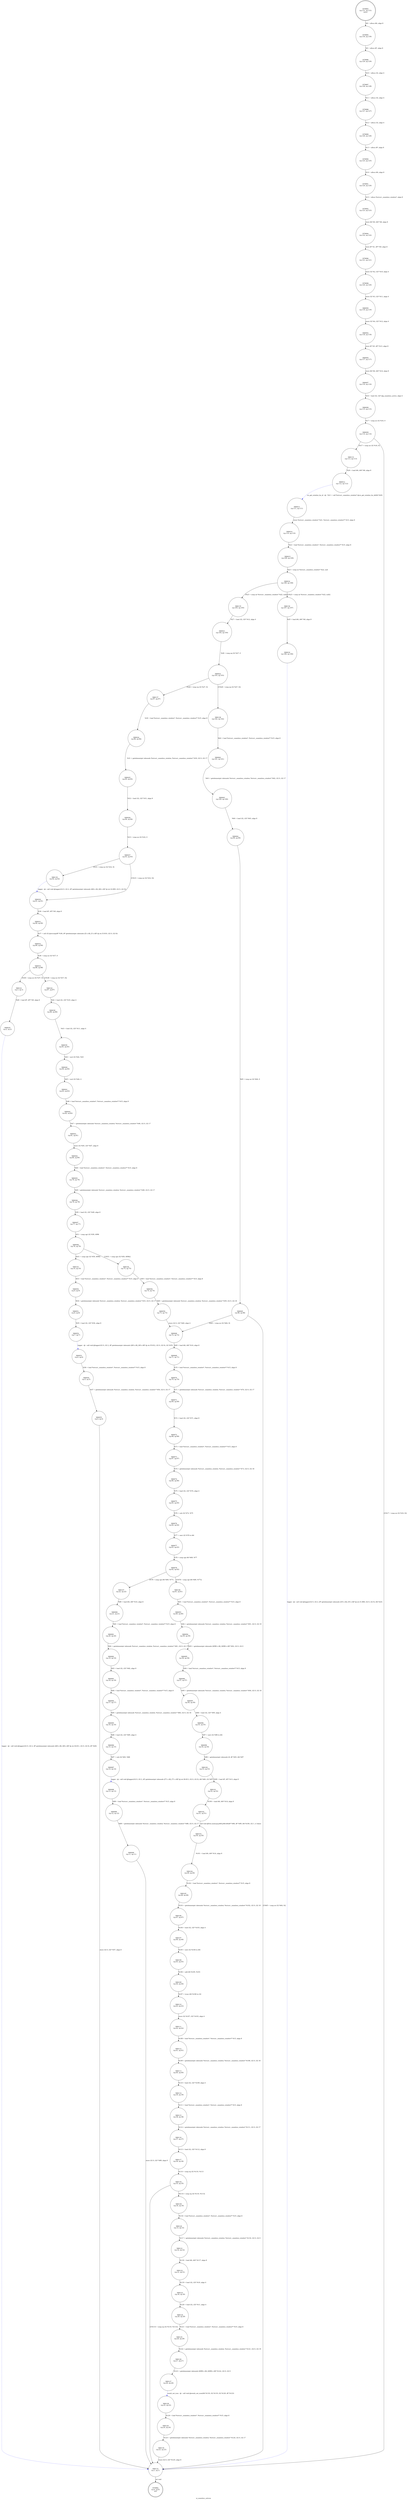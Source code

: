 digraph ui_seamless_seticon {
label="ui_seamless_seticon"
79982 [label="N79982\n(rp:0, ep:0)\nexit", shape="doublecircle"]
79983 [label="N79983\n(rp:131, ep:131)\nentry", shape="doublecircle"]
79983 -> 79985 [label="%8 = alloca i64, align 8"]
79985 [label="N79985\n(rp:130, ep:130)", shape="circle"]
79985 -> 79986 [label="%9 = alloca i8*, align 8"]
79986 [label="N79986\n(rp:129, ep:129)", shape="circle"]
79986 -> 79987 [label="%10 = alloca i32, align 4"]
79987 [label="N79987\n(rp:128, ep:128)", shape="circle"]
79987 -> 79988 [label="%11 = alloca i32, align 4"]
79988 [label="N79988\n(rp:127, ep:127)", shape="circle"]
79988 -> 79989 [label="%12 = alloca i32, align 4"]
79989 [label="N79989\n(rp:126, ep:126)", shape="circle"]
79989 -> 79990 [label="%13 = alloca i8*, align 8"]
79990 [label="N79990\n(rp:125, ep:125)", shape="circle"]
79990 -> 79991 [label="%14 = alloca i64, align 8"]
79991 [label="N79991\n(rp:124, ep:124)", shape="circle"]
79991 -> 79992 [label="%15 = alloca %struct._seamless_window*, align 8"]
79992 [label="N79992\n(rp:123, ep:123)", shape="circle"]
79992 -> 79994 [label="store i64 %0, i64* %8, align 8"]
79994 [label="N79994\n(rp:122, ep:122)", shape="circle"]
79994 -> 79996 [label="store i8* %1, i8** %9, align 8"]
79996 [label="N79996\n(rp:121, ep:121)", shape="circle"]
79996 -> 79998 [label="store i32 %2, i32* %10, align 4"]
79998 [label="N79998\n(rp:120, ep:120)", shape="circle"]
79998 -> 80000 [label="store i32 %3, i32* %11, align 4"]
80000 [label="N80000\n(rp:119, ep:119)", shape="circle"]
80000 -> 80002 [label="store i32 %4, i32* %12, align 4"]
80002 [label="N80002\n(rp:118, ep:118)", shape="circle"]
80002 -> 80004 [label="store i8* %5, i8** %13, align 8"]
80004 [label="N80004\n(rp:117, ep:117)", shape="circle"]
80004 -> 80007 [label="store i64 %6, i64* %14, align 8"]
80007 [label="N80007\n(rp:116, ep:116)", shape="circle"]
80007 -> 80008 [label="%16 = load i32, i32* @g_seamless_active, align 4"]
80008 [label="N80008\n(rp:115, ep:115)", shape="circle"]
80008 -> 80009 [label="%17 = icmp ne i32 %16, 0"]
80009 [label="N80009\n(rp:114, ep:114)", shape="circle"]
80009 -> 80133 [label="[%17 = icmp ne i32 %16, 0]"]
80009 -> 80132 [label="[!(%17 = icmp ne i32 %16, 0)]"]
80012 [label="N80012\n(rp:112, ep:112)", shape="circle"]
80012 -> 80013 [label="sw_get_window_by_id --@-- %21 = call %struct._seamless_window* @sw_get_window_by_id(i64 %20)", style="dashed", color="blue"]
80013 [label="N80013\n(rp:111, ep:111)", shape="circle"]
80013 -> 80014 [label="store %struct._seamless_window* %21, %struct._seamless_window** %15, align 8"]
80014 [label="N80014\n(rp:110, ep:110)", shape="circle"]
80014 -> 80015 [label="%22 = load %struct._seamless_window*, %struct._seamless_window** %15, align 8"]
80015 [label="N80015\n(rp:109, ep:109)", shape="circle"]
80015 -> 80016 [label="%23 = icmp ne %struct._seamless_window* %22, null"]
80016 [label="N80016\n(rp:108, ep:108)", shape="circle"]
80016 -> 80135 [label="[%23 = icmp ne %struct._seamless_window* %22, null]"]
80016 -> 80136 [label="[!(%23 = icmp ne %struct._seamless_window* %22, null)]"]
80018 [label="N80018\n(rp:106, ep:106)", shape="circle"]
80018 -> 80132 [label="logger --@-- call void @logger(i32 0, i32 2, i8* getelementptr inbounds ([55 x i8], [55 x i8]* @.str.31.808, i32 0, i32 0), i64 %25)", style="dashed", color="blue"]
80021 [label="N80021\n(rp:104, ep:104)", shape="circle"]
80021 -> 80022 [label="%28 = icmp eq i32 %27, 0"]
80022 [label="N80022\n(rp:103, ep:103)", shape="circle"]
80022 -> 80137 [label="[%28 = icmp eq i32 %27, 0]"]
80022 -> 80138 [label="[!(%28 = icmp eq i32 %27, 0)]"]
80024 [label="N80024\n(rp:96, ep:96)", shape="circle"]
80024 -> 80025 [label="%31 = getelementptr inbounds %struct._seamless_window, %struct._seamless_window* %30, i32 0, i32 17"]
80025 [label="N80025\n(rp:95, ep:95)", shape="circle"]
80025 -> 80026 [label="%32 = load i32, i32* %31, align 8"]
80026 [label="N80026\n(rp:94, ep:94)", shape="circle"]
80026 -> 80027 [label="%33 = icmp ne i32 %32, 0"]
80027 [label="N80027\n(rp:93, ep:93)", shape="circle"]
80027 -> 80139 [label="[%33 = icmp ne i32 %32, 0]"]
80027 -> 80030 [label="[!(%33 = icmp ne i32 %32, 0)]"]
80030 [label="N80030\n(rp:91, ep:91)", shape="circle"]
80030 -> 80031 [label="%36 = load i8*, i8** %9, align 8"]
80031 [label="N80031\n(rp:90, ep:90)", shape="circle"]
80031 -> 80032 [label="%37 = call i32 @strcmp(i8* %36, i8* getelementptr inbounds ([5 x i8], [5 x i8]* @.str.33.810, i32 0, i32 0))"]
80032 [label="N80032\n(rp:89, ep:89)", shape="circle"]
80032 -> 80033 [label="%38 = icmp ne i32 %37, 0"]
80033 [label="N80033\n(rp:88, ep:88)", shape="circle"]
80033 -> 80141 [label="[%38 = icmp ne i32 %37, 0]"]
80033 -> 80142 [label="[!(%38 = icmp ne i32 %37, 0)]"]
80035 [label="N80035\n(rp:2, ep:2)", shape="circle"]
80035 -> 80132 [label="logger --@-- call void @logger(i32 0, i32 2, i8* getelementptr inbounds ([48 x i8], [48 x i8]* @.str.34.811, i32 0, i32 0), i8* %40)", style="dashed", color="blue"]
80038 [label="N80038\n(rp:86, ep:86)", shape="circle"]
80038 -> 80039 [label="%43 = load i32, i32* %11, align 4"]
80039 [label="N80039\n(rp:85, ep:85)", shape="circle"]
80039 -> 80040 [label="%44 = mul i32 %42, %43"]
80040 [label="N80040\n(rp:84, ep:84)", shape="circle"]
80040 -> 80041 [label="%45 = mul i32 %44, 4"]
80041 [label="N80041\n(rp:83, ep:83)", shape="circle"]
80041 -> 80042 [label="%46 = load %struct._seamless_window*, %struct._seamless_window** %15, align 8"]
80042 [label="N80042\n(rp:82, ep:82)", shape="circle"]
80042 -> 80043 [label="%47 = getelementptr inbounds %struct._seamless_window, %struct._seamless_window* %46, i32 0, i32 17"]
80043 [label="N80043\n(rp:81, ep:81)", shape="circle"]
80043 -> 80044 [label="store i32 %45, i32* %47, align 8"]
80044 [label="N80044\n(rp:80, ep:80)", shape="circle"]
80044 -> 80045 [label="%48 = load %struct._seamless_window*, %struct._seamless_window** %15, align 8"]
80045 [label="N80045\n(rp:79, ep:79)", shape="circle"]
80045 -> 80046 [label="%49 = getelementptr inbounds %struct._seamless_window, %struct._seamless_window* %48, i32 0, i32 17"]
80046 [label="N80046\n(rp:78, ep:78)", shape="circle"]
80046 -> 80047 [label="%50 = load i32, i32* %49, align 8"]
80047 [label="N80047\n(rp:77, ep:77)", shape="circle"]
80047 -> 80048 [label="%51 = icmp ugt i32 %50, 4096"]
80048 [label="N80048\n(rp:76, ep:76)", shape="circle"]
80048 -> 80143 [label="[%51 = icmp ugt i32 %50, 4096]"]
80048 -> 80144 [label="[!(%51 = icmp ugt i32 %50, 4096)]"]
80050 [label="N80050\n(rp:9, ep:9)", shape="circle"]
80050 -> 80051 [label="%54 = getelementptr inbounds %struct._seamless_window, %struct._seamless_window* %53, i32 0, i32 17"]
80051 [label="N80051\n(rp:8, ep:8)", shape="circle"]
80051 -> 80052 [label="%55 = load i32, i32* %54, align 8"]
80052 [label="N80052\n(rp:7, ep:7)", shape="circle"]
80052 -> 80053 [label="logger --@-- call void @logger(i32 0, i32 2, i8* getelementptr inbounds ([49 x i8], [49 x i8]* @.str.35.812, i32 0, i32 0), i32 %55)", style="dashed", color="blue"]
80053 [label="N80053\n(rp:6, ep:6)", shape="circle"]
80053 -> 80054 [label="%56 = load %struct._seamless_window*, %struct._seamless_window** %15, align 8"]
80054 [label="N80054\n(rp:5, ep:5)", shape="circle"]
80054 -> 80055 [label="%57 = getelementptr inbounds %struct._seamless_window, %struct._seamless_window* %56, i32 0, i32 17"]
80055 [label="N80055\n(rp:4, ep:4)", shape="circle"]
80055 -> 80132 [label="store i32 0, i32* %57, align 8"]
80058 [label="N80058\n(rp:74, ep:74)", shape="circle"]
80058 -> 80059 [label="%60 = getelementptr inbounds %struct._seamless_window, %struct._seamless_window* %59, i32 0, i32 18"]
80059 [label="N80059\n(rp:73, ep:73)", shape="circle"]
80059 -> 80068 [label="store i32 0, i32* %60, align 4"]
80062 [label="N80062\n(rp:101, ep:101)", shape="circle"]
80062 -> 80063 [label="%63 = getelementptr inbounds %struct._seamless_window, %struct._seamless_window* %62, i32 0, i32 17"]
80063 [label="N80063\n(rp:100, ep:100)", shape="circle"]
80063 -> 80064 [label="%64 = load i32, i32* %63, align 8"]
80064 [label="N80064\n(rp:99, ep:99)", shape="circle"]
80064 -> 80065 [label="%65 = icmp ne i32 %64, 0"]
80065 [label="N80065\n(rp:98, ep:98)", shape="circle"]
80065 -> 80068 [label="[%65 = icmp ne i32 %64, 0]"]
80065 -> 80132 [label="[!(%65 = icmp ne i32 %64, 0)]"]
80068 [label="N80068\n(rp:72, ep:72)", shape="circle"]
80068 -> 80069 [label="%69 = load i64, i64* %14, align 8"]
80069 [label="N80069\n(rp:71, ep:71)", shape="circle"]
80069 -> 80070 [label="%70 = load %struct._seamless_window*, %struct._seamless_window** %15, align 8"]
80070 [label="N80070\n(rp:70, ep:70)", shape="circle"]
80070 -> 80071 [label="%71 = getelementptr inbounds %struct._seamless_window, %struct._seamless_window* %70, i32 0, i32 17"]
80071 [label="N80071\n(rp:69, ep:69)", shape="circle"]
80071 -> 80072 [label="%72 = load i32, i32* %71, align 8"]
80072 [label="N80072\n(rp:68, ep:68)", shape="circle"]
80072 -> 80073 [label="%73 = load %struct._seamless_window*, %struct._seamless_window** %15, align 8"]
80073 [label="N80073\n(rp:67, ep:67)", shape="circle"]
80073 -> 80074 [label="%74 = getelementptr inbounds %struct._seamless_window, %struct._seamless_window* %73, i32 0, i32 18"]
80074 [label="N80074\n(rp:66, ep:66)", shape="circle"]
80074 -> 80075 [label="%75 = load i32, i32* %74, align 4"]
80075 [label="N80075\n(rp:65, ep:65)", shape="circle"]
80075 -> 80076 [label="%76 = sub i32 %72, %75"]
80076 [label="N80076\n(rp:64, ep:64)", shape="circle"]
80076 -> 80077 [label="%77 = zext i32 %76 to i64"]
80077 [label="N80077\n(rp:63, ep:63)", shape="circle"]
80077 -> 80078 [label="%78 = icmp ugt i64 %69, %77"]
80078 [label="N80078\n(rp:62, ep:62)", shape="circle"]
80078 -> 80147 [label="[%78 = icmp ugt i64 %69, %77]"]
80078 -> 80148 [label="[!(%78 = icmp ugt i64 %69, %77)]"]
80080 [label="N80080\n(rp:21, ep:21)", shape="circle"]
80080 -> 80081 [label="%81 = load %struct._seamless_window*, %struct._seamless_window** %15, align 8"]
80081 [label="N80081\n(rp:20, ep:20)", shape="circle"]
80081 -> 80082 [label="%82 = getelementptr inbounds %struct._seamless_window, %struct._seamless_window* %81, i32 0, i32 17"]
80082 [label="N80082\n(rp:19, ep:19)", shape="circle"]
80082 -> 80083 [label="%83 = load i32, i32* %82, align 8"]
80083 [label="N80083\n(rp:18, ep:18)", shape="circle"]
80083 -> 80084 [label="%84 = load %struct._seamless_window*, %struct._seamless_window** %15, align 8"]
80084 [label="N80084\n(rp:17, ep:17)", shape="circle"]
80084 -> 80085 [label="%85 = getelementptr inbounds %struct._seamless_window, %struct._seamless_window* %84, i32 0, i32 18"]
80085 [label="N80085\n(rp:16, ep:16)", shape="circle"]
80085 -> 80086 [label="%86 = load i32, i32* %85, align 4"]
80086 [label="N80086\n(rp:15, ep:15)", shape="circle"]
80086 -> 80087 [label="%87 = sub i32 %83, %86"]
80087 [label="N80087\n(rp:14, ep:14)", shape="circle"]
80087 -> 80088 [label="logger --@-- call void @logger(i32 0, i32 2, i8* getelementptr inbounds ([71 x i8], [71 x i8]* @.str.36.813, i32 0, i32 0), i64 %80, i32 %87)", style="dashed", color="blue"]
80088 [label="N80088\n(rp:13, ep:13)", shape="circle"]
80088 -> 80089 [label="%88 = load %struct._seamless_window*, %struct._seamless_window** %15, align 8"]
80089 [label="N80089\n(rp:12, ep:12)", shape="circle"]
80089 -> 80090 [label="%89 = getelementptr inbounds %struct._seamless_window, %struct._seamless_window* %88, i32 0, i32 17"]
80090 [label="N80090\n(rp:11, ep:11)", shape="circle"]
80090 -> 80132 [label="store i32 0, i32* %89, align 8"]
80093 [label="N80093\n(rp:60, ep:60)", shape="circle"]
80093 -> 80094 [label="%92 = getelementptr inbounds %struct._seamless_window, %struct._seamless_window* %91, i32 0, i32 19"]
80094 [label="N80094\n(rp:59, ep:59)", shape="circle"]
80094 -> 80095 [label="%93 = getelementptr inbounds [4096 x i8], [4096 x i8]* %92, i32 0, i32 0"]
80095 [label="N80095\n(rp:58, ep:58)", shape="circle"]
80095 -> 80096 [label="%94 = load %struct._seamless_window*, %struct._seamless_window** %15, align 8"]
80096 [label="N80096\n(rp:57, ep:57)", shape="circle"]
80096 -> 80097 [label="%95 = getelementptr inbounds %struct._seamless_window, %struct._seamless_window* %94, i32 0, i32 18"]
80097 [label="N80097\n(rp:56, ep:56)", shape="circle"]
80097 -> 80098 [label="%96 = load i32, i32* %95, align 4"]
80098 [label="N80098\n(rp:55, ep:55)", shape="circle"]
80098 -> 80099 [label="%97 = zext i32 %96 to i64"]
80099 [label="N80099\n(rp:54, ep:54)", shape="circle"]
80099 -> 80100 [label="%98 = getelementptr inbounds i8, i8* %93, i64 %97"]
80100 [label="N80100\n(rp:53, ep:53)", shape="circle"]
80100 -> 80101 [label="%99 = load i8*, i8** %13, align 8"]
80101 [label="N80101\n(rp:52, ep:52)", shape="circle"]
80101 -> 80102 [label="%100 = load i64, i64* %14, align 8"]
80102 [label="N80102\n(rp:51, ep:51)", shape="circle"]
80102 -> 80103 [label="call void @llvm.memcpy.p0i8.p0i8.i64(i8* %98, i8* %99, i64 %100, i32 1, i1 false)"]
80103 [label="N80103\n(rp:50, ep:50)", shape="circle"]
80103 -> 80104 [label="%101 = load i64, i64* %14, align 8"]
80104 [label="N80104\n(rp:49, ep:49)", shape="circle"]
80104 -> 80105 [label="%102 = load %struct._seamless_window*, %struct._seamless_window** %15, align 8"]
80105 [label="N80105\n(rp:48, ep:48)", shape="circle"]
80105 -> 80106 [label="%103 = getelementptr inbounds %struct._seamless_window, %struct._seamless_window* %102, i32 0, i32 18"]
80106 [label="N80106\n(rp:47, ep:47)", shape="circle"]
80106 -> 80107 [label="%104 = load i32, i32* %103, align 4"]
80107 [label="N80107\n(rp:46, ep:46)", shape="circle"]
80107 -> 80108 [label="%105 = zext i32 %104 to i64"]
80108 [label="N80108\n(rp:45, ep:45)", shape="circle"]
80108 -> 80109 [label="%106 = add i64 %105, %101"]
80109 [label="N80109\n(rp:44, ep:44)", shape="circle"]
80109 -> 80110 [label="%107 = trunc i64 %106 to i32"]
80110 [label="N80110\n(rp:43, ep:43)", shape="circle"]
80110 -> 80111 [label="store i32 %107, i32* %103, align 4"]
80111 [label="N80111\n(rp:42, ep:42)", shape="circle"]
80111 -> 80112 [label="%108 = load %struct._seamless_window*, %struct._seamless_window** %15, align 8"]
80112 [label="N80112\n(rp:41, ep:41)", shape="circle"]
80112 -> 80113 [label="%109 = getelementptr inbounds %struct._seamless_window, %struct._seamless_window* %108, i32 0, i32 18"]
80113 [label="N80113\n(rp:40, ep:40)", shape="circle"]
80113 -> 80114 [label="%110 = load i32, i32* %109, align 4"]
80114 [label="N80114\n(rp:39, ep:39)", shape="circle"]
80114 -> 80115 [label="%111 = load %struct._seamless_window*, %struct._seamless_window** %15, align 8"]
80115 [label="N80115\n(rp:38, ep:38)", shape="circle"]
80115 -> 80116 [label="%112 = getelementptr inbounds %struct._seamless_window, %struct._seamless_window* %111, i32 0, i32 17"]
80116 [label="N80116\n(rp:37, ep:37)", shape="circle"]
80116 -> 80117 [label="%113 = load i32, i32* %112, align 8"]
80117 [label="N80117\n(rp:36, ep:36)", shape="circle"]
80117 -> 80118 [label="%114 = icmp eq i32 %110, %113"]
80118 [label="N80118\n(rp:35, ep:35)", shape="circle"]
80118 -> 80149 [label="[%114 = icmp eq i32 %110, %113]"]
80118 -> 80132 [label="[!(%114 = icmp eq i32 %110, %113)]"]
80120 [label="N80120\n(rp:33, ep:33)", shape="circle"]
80120 -> 80121 [label="%117 = getelementptr inbounds %struct._seamless_window, %struct._seamless_window* %116, i32 0, i32 0"]
80121 [label="N80121\n(rp:32, ep:32)", shape="circle"]
80121 -> 80122 [label="%118 = load i64, i64* %117, align 8"]
80122 [label="N80122\n(rp:31, ep:31)", shape="circle"]
80122 -> 80123 [label="%119 = load i32, i32* %10, align 4"]
80123 [label="N80123\n(rp:30, ep:30)", shape="circle"]
80123 -> 80124 [label="%120 = load i32, i32* %11, align 4"]
80124 [label="N80124\n(rp:29, ep:29)", shape="circle"]
80124 -> 80125 [label="%121 = load %struct._seamless_window*, %struct._seamless_window** %15, align 8"]
80125 [label="N80125\n(rp:28, ep:28)", shape="circle"]
80125 -> 80126 [label="%122 = getelementptr inbounds %struct._seamless_window, %struct._seamless_window* %121, i32 0, i32 19"]
80126 [label="N80126\n(rp:27, ep:27)", shape="circle"]
80126 -> 80127 [label="%123 = getelementptr inbounds [4096 x i8], [4096 x i8]* %122, i32 0, i32 0"]
80127 [label="N80127\n(rp:26, ep:26)", shape="circle"]
80127 -> 80128 [label="ewmh_set_icon --@-- call void @ewmh_set_icon(i64 %118, i32 %119, i32 %120, i8* %123)", style="dashed", color="blue"]
80128 [label="N80128\n(rp:25, ep:25)", shape="circle"]
80128 -> 80129 [label="%124 = load %struct._seamless_window*, %struct._seamless_window** %15, align 8"]
80129 [label="N80129\n(rp:24, ep:24)", shape="circle"]
80129 -> 80130 [label="%125 = getelementptr inbounds %struct._seamless_window, %struct._seamless_window* %124, i32 0, i32 17"]
80130 [label="N80130\n(rp:23, ep:23)", shape="circle"]
80130 -> 80132 [label="store i32 0, i32* %125, align 8"]
80132 [label="N80132\n(rp:1, ep:1)", shape="circle"]
80132 -> 79982 [label="ret void"]
80133 [label="N80133\n(rp:113, ep:113)", shape="circle"]
80133 -> 80012 [label="%20 = load i64, i64* %8, align 8"]
80135 [label="N80135\n(rp:105, ep:105)", shape="circle"]
80135 -> 80021 [label="%27 = load i32, i32* %12, align 4"]
80136 [label="N80136\n(rp:107, ep:107)", shape="circle"]
80136 -> 80018 [label="%25 = load i64, i64* %8, align 8"]
80137 [label="N80137\n(rp:97, ep:97)", shape="circle"]
80137 -> 80024 [label="%30 = load %struct._seamless_window*, %struct._seamless_window** %15, align 8"]
80138 [label="N80138\n(rp:102, ep:102)", shape="circle"]
80138 -> 80062 [label="%62 = load %struct._seamless_window*, %struct._seamless_window** %15, align 8"]
80139 [label="N80139\n(rp:92, ep:92)", shape="circle"]
80139 -> 80030 [label="logger --@-- call void @logger(i32 0, i32 2, i8* getelementptr inbounds ([66 x i8], [66 x i8]* @.str.32.809, i32 0, i32 0))", style="dashed", color="blue"]
80141 [label="N80141\n(rp:3, ep:3)", shape="circle"]
80141 -> 80035 [label="%40 = load i8*, i8** %9, align 8"]
80142 [label="N80142\n(rp:87, ep:87)", shape="circle"]
80142 -> 80038 [label="%42 = load i32, i32* %10, align 4"]
80143 [label="N80143\n(rp:10, ep:10)", shape="circle"]
80143 -> 80050 [label="%53 = load %struct._seamless_window*, %struct._seamless_window** %15, align 8"]
80144 [label="N80144\n(rp:75, ep:75)", shape="circle"]
80144 -> 80058 [label="%59 = load %struct._seamless_window*, %struct._seamless_window** %15, align 8"]
80147 [label="N80147\n(rp:22, ep:22)", shape="circle"]
80147 -> 80080 [label="%80 = load i64, i64* %14, align 8"]
80148 [label="N80148\n(rp:61, ep:61)", shape="circle"]
80148 -> 80093 [label="%91 = load %struct._seamless_window*, %struct._seamless_window** %15, align 8"]
80149 [label="N80149\n(rp:34, ep:34)", shape="circle"]
80149 -> 80120 [label="%116 = load %struct._seamless_window*, %struct._seamless_window** %15, align 8"]
}
